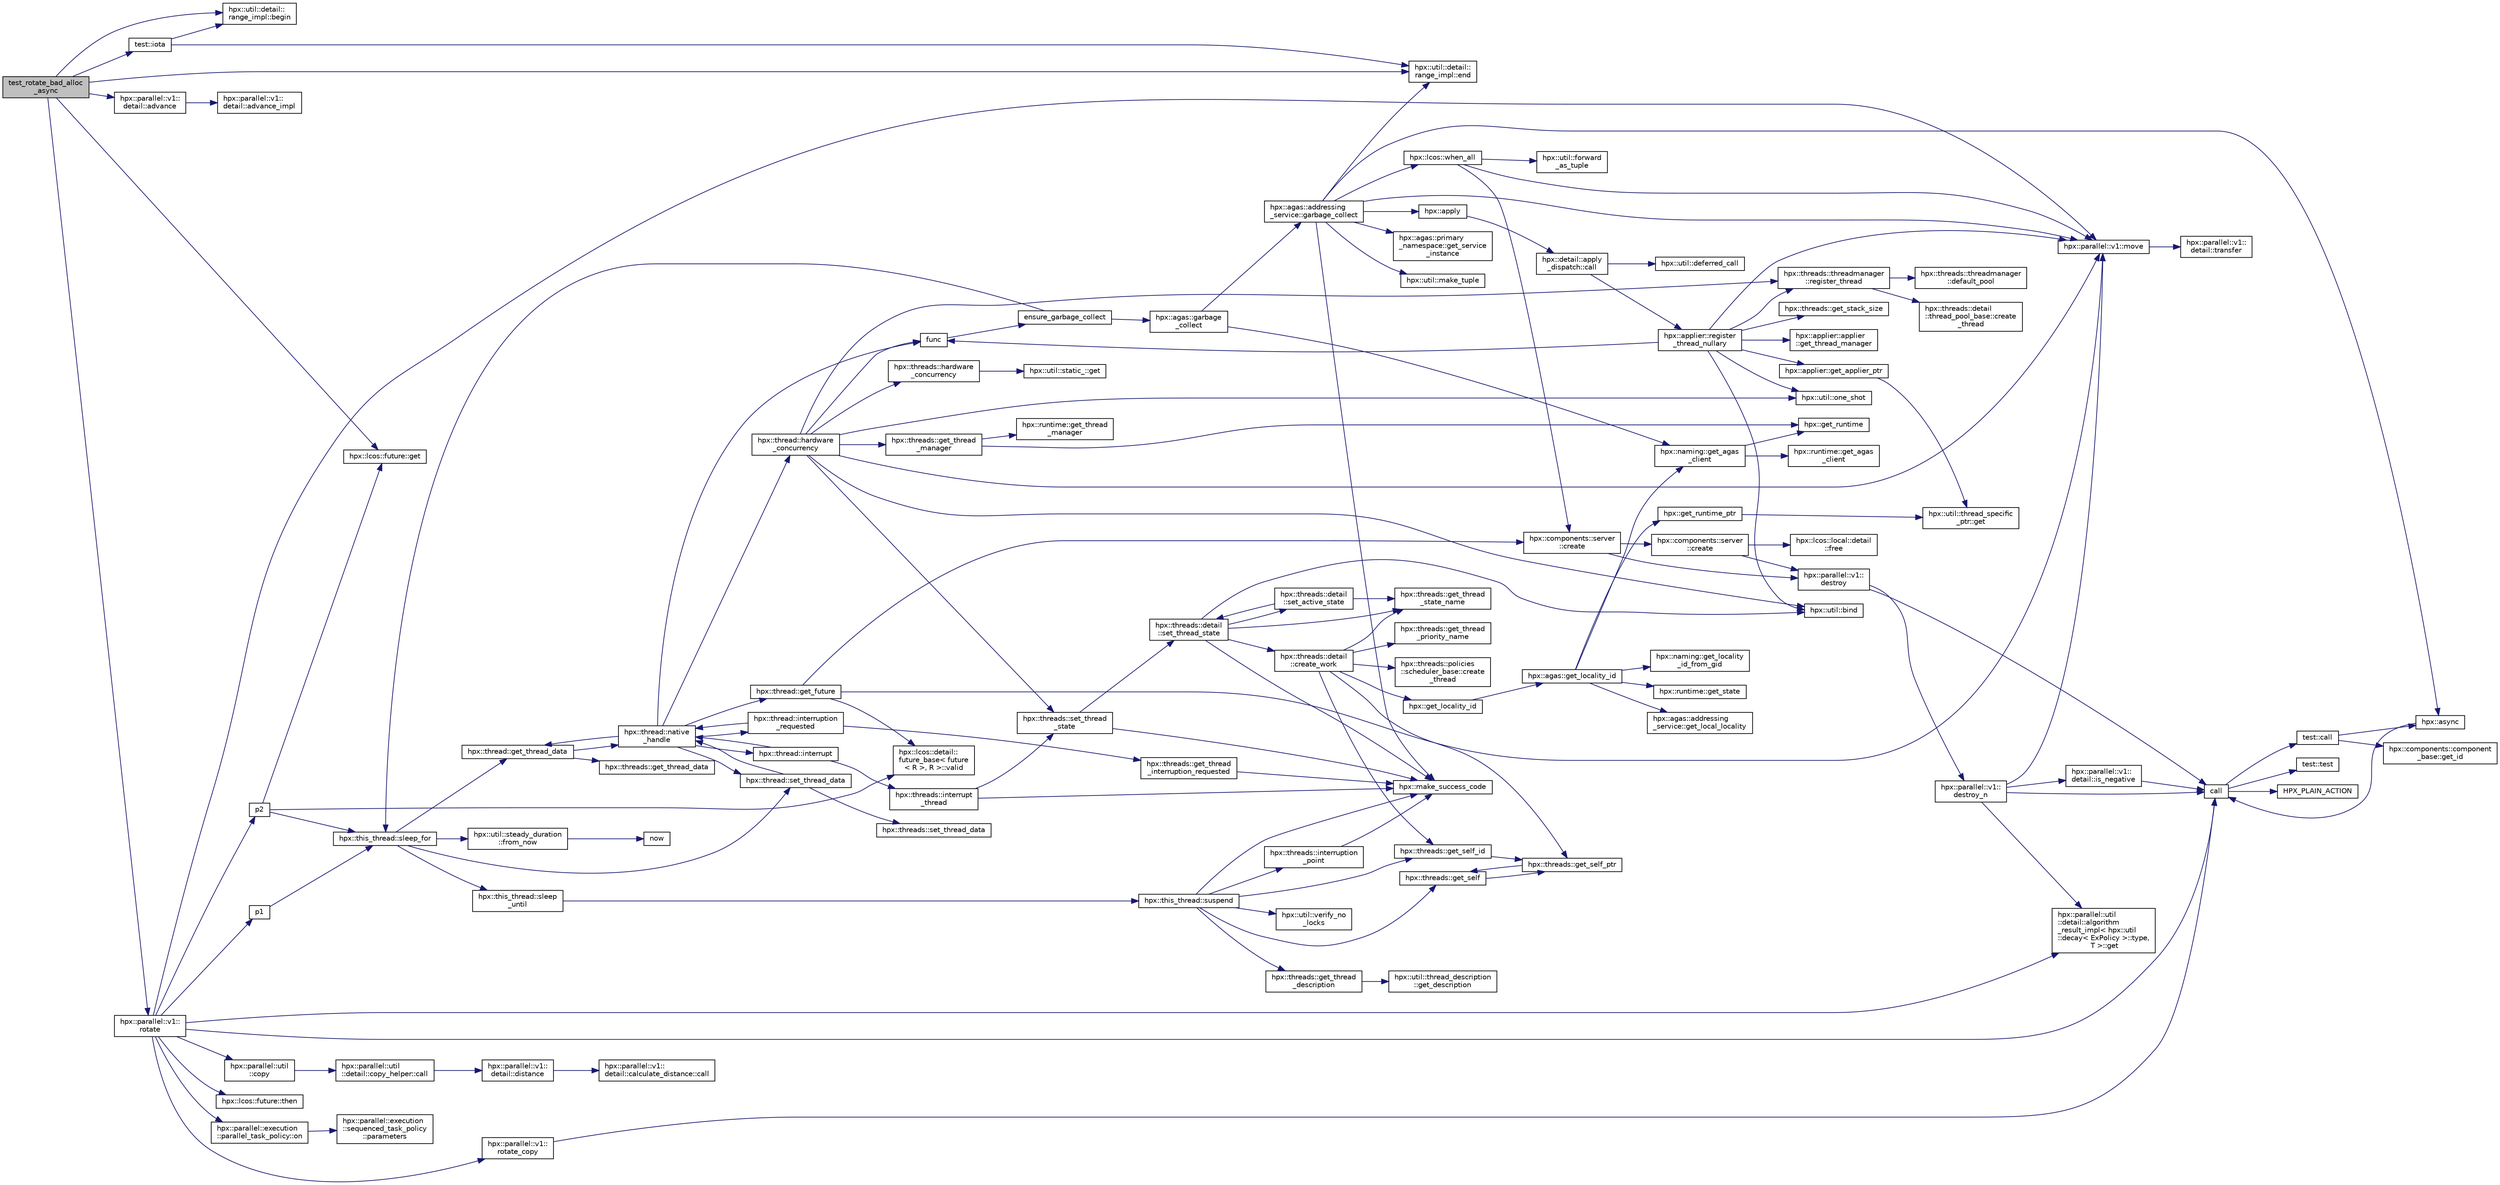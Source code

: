 digraph "test_rotate_bad_alloc_async"
{
  edge [fontname="Helvetica",fontsize="10",labelfontname="Helvetica",labelfontsize="10"];
  node [fontname="Helvetica",fontsize="10",shape=record];
  rankdir="LR";
  Node633 [label="test_rotate_bad_alloc\l_async",height=0.2,width=0.4,color="black", fillcolor="grey75", style="filled", fontcolor="black"];
  Node633 -> Node634 [color="midnightblue",fontsize="10",style="solid",fontname="Helvetica"];
  Node634 [label="test::iota",height=0.2,width=0.4,color="black", fillcolor="white", style="filled",URL="$df/d04/namespacetest.html#abdbbc37e6fb67287495e853a554c493a"];
  Node634 -> Node635 [color="midnightblue",fontsize="10",style="solid",fontname="Helvetica"];
  Node635 [label="hpx::util::detail::\lrange_impl::begin",height=0.2,width=0.4,color="black", fillcolor="white", style="filled",URL="$d4/d4a/namespacehpx_1_1util_1_1detail_1_1range__impl.html#a31e165df2b865cdd961f35ce938db41a"];
  Node634 -> Node636 [color="midnightblue",fontsize="10",style="solid",fontname="Helvetica"];
  Node636 [label="hpx::util::detail::\lrange_impl::end",height=0.2,width=0.4,color="black", fillcolor="white", style="filled",URL="$d4/d4a/namespacehpx_1_1util_1_1detail_1_1range__impl.html#afb2ea48b0902f52ee4d8b764807b4316"];
  Node633 -> Node635 [color="midnightblue",fontsize="10",style="solid",fontname="Helvetica"];
  Node633 -> Node636 [color="midnightblue",fontsize="10",style="solid",fontname="Helvetica"];
  Node633 -> Node637 [color="midnightblue",fontsize="10",style="solid",fontname="Helvetica"];
  Node637 [label="hpx::parallel::v1::\ldetail::advance",height=0.2,width=0.4,color="black", fillcolor="white", style="filled",URL="$d2/ddd/namespacehpx_1_1parallel_1_1v1_1_1detail.html#ad9fca7bce7b3e3c32302967ffc1fb4a4"];
  Node637 -> Node638 [color="midnightblue",fontsize="10",style="solid",fontname="Helvetica"];
  Node638 [label="hpx::parallel::v1::\ldetail::advance_impl",height=0.2,width=0.4,color="black", fillcolor="white", style="filled",URL="$d2/ddd/namespacehpx_1_1parallel_1_1v1_1_1detail.html#ad4fa62ca115927187e4063b65ee5f317"];
  Node633 -> Node639 [color="midnightblue",fontsize="10",style="solid",fontname="Helvetica"];
  Node639 [label="hpx::parallel::v1::\lrotate",height=0.2,width=0.4,color="black", fillcolor="white", style="filled",URL="$db/db9/namespacehpx_1_1parallel_1_1v1.html#a1186b3f6aa7198ada6c81f987e08f85b"];
  Node639 -> Node640 [color="midnightblue",fontsize="10",style="solid",fontname="Helvetica"];
  Node640 [label="call",height=0.2,width=0.4,color="black", fillcolor="white", style="filled",URL="$d2/d67/promise__1620_8cpp.html#a58357f0b82bc761e1d0b9091ed563a70"];
  Node640 -> Node641 [color="midnightblue",fontsize="10",style="solid",fontname="Helvetica"];
  Node641 [label="test::test",height=0.2,width=0.4,color="black", fillcolor="white", style="filled",URL="$d8/d89/structtest.html#ab42d5ece712d716b04cb3f686f297a26"];
  Node640 -> Node642 [color="midnightblue",fontsize="10",style="solid",fontname="Helvetica"];
  Node642 [label="HPX_PLAIN_ACTION",height=0.2,width=0.4,color="black", fillcolor="white", style="filled",URL="$d2/d67/promise__1620_8cpp.html#ab96aab827a4b1fcaf66cfe0ba83fef23"];
  Node640 -> Node643 [color="midnightblue",fontsize="10",style="solid",fontname="Helvetica"];
  Node643 [label="test::call",height=0.2,width=0.4,color="black", fillcolor="white", style="filled",URL="$d8/d89/structtest.html#aeb29e7ed6518b9426ccf1344c52620ae"];
  Node643 -> Node644 [color="midnightblue",fontsize="10",style="solid",fontname="Helvetica"];
  Node644 [label="hpx::async",height=0.2,width=0.4,color="black", fillcolor="white", style="filled",URL="$d8/d83/namespacehpx.html#acb7d8e37b73b823956ce144f9a57eaa4"];
  Node644 -> Node640 [color="midnightblue",fontsize="10",style="solid",fontname="Helvetica"];
  Node643 -> Node645 [color="midnightblue",fontsize="10",style="solid",fontname="Helvetica"];
  Node645 [label="hpx::components::component\l_base::get_id",height=0.2,width=0.4,color="black", fillcolor="white", style="filled",URL="$d2/de6/classhpx_1_1components_1_1component__base.html#a4c8fd93514039bdf01c48d66d82b19cd"];
  Node639 -> Node646 [color="midnightblue",fontsize="10",style="solid",fontname="Helvetica"];
  Node646 [label="p1",height=0.2,width=0.4,color="black", fillcolor="white", style="filled",URL="$df/da5/future__then_8cpp.html#a8978a24b044bacf963e33824a4c1ac98"];
  Node646 -> Node647 [color="midnightblue",fontsize="10",style="solid",fontname="Helvetica"];
  Node647 [label="hpx::this_thread::sleep_for",height=0.2,width=0.4,color="black", fillcolor="white", style="filled",URL="$d9/d52/namespacehpx_1_1this__thread.html#afc042a5a5fa52eef2d1d177a343435cf"];
  Node647 -> Node648 [color="midnightblue",fontsize="10",style="solid",fontname="Helvetica"];
  Node648 [label="hpx::this_thread::sleep\l_until",height=0.2,width=0.4,color="black", fillcolor="white", style="filled",URL="$d9/d52/namespacehpx_1_1this__thread.html#ae12a853980115b23ff0ab8ca06622658"];
  Node648 -> Node649 [color="midnightblue",fontsize="10",style="solid",fontname="Helvetica"];
  Node649 [label="hpx::this_thread::suspend",height=0.2,width=0.4,color="black", fillcolor="white", style="filled",URL="$d9/d52/namespacehpx_1_1this__thread.html#aca220026fb3014c0881d129fe31c0073"];
  Node649 -> Node650 [color="midnightblue",fontsize="10",style="solid",fontname="Helvetica"];
  Node650 [label="hpx::threads::get_self",height=0.2,width=0.4,color="black", fillcolor="white", style="filled",URL="$d7/d28/namespacehpx_1_1threads.html#a07daf4d6d29233f20d66d41ab7b5b8e8"];
  Node650 -> Node651 [color="midnightblue",fontsize="10",style="solid",fontname="Helvetica"];
  Node651 [label="hpx::threads::get_self_ptr",height=0.2,width=0.4,color="black", fillcolor="white", style="filled",URL="$d7/d28/namespacehpx_1_1threads.html#a22877ae347ad884cde3a51397dad6c53"];
  Node651 -> Node650 [color="midnightblue",fontsize="10",style="solid",fontname="Helvetica"];
  Node649 -> Node652 [color="midnightblue",fontsize="10",style="solid",fontname="Helvetica"];
  Node652 [label="hpx::threads::get_self_id",height=0.2,width=0.4,color="black", fillcolor="white", style="filled",URL="$d7/d28/namespacehpx_1_1threads.html#afafe0f900b9fac3d4ed3c747625c1cfe"];
  Node652 -> Node651 [color="midnightblue",fontsize="10",style="solid",fontname="Helvetica"];
  Node649 -> Node653 [color="midnightblue",fontsize="10",style="solid",fontname="Helvetica"];
  Node653 [label="hpx::threads::interruption\l_point",height=0.2,width=0.4,color="black", fillcolor="white", style="filled",URL="$d7/d28/namespacehpx_1_1threads.html#ada6ec56a12b050707311d8c628089059"];
  Node653 -> Node654 [color="midnightblue",fontsize="10",style="solid",fontname="Helvetica"];
  Node654 [label="hpx::make_success_code",height=0.2,width=0.4,color="black", fillcolor="white", style="filled",URL="$d8/d83/namespacehpx.html#a0e8512a8f49e2a6c8185061181419d8f",tooltip="Returns error_code(hpx::success, \"success\", mode). "];
  Node649 -> Node655 [color="midnightblue",fontsize="10",style="solid",fontname="Helvetica"];
  Node655 [label="hpx::util::verify_no\l_locks",height=0.2,width=0.4,color="black", fillcolor="white", style="filled",URL="$df/dad/namespacehpx_1_1util.html#ae0e1837ee6f09b79b26c2e788d2e9fc9"];
  Node649 -> Node656 [color="midnightblue",fontsize="10",style="solid",fontname="Helvetica"];
  Node656 [label="hpx::threads::get_thread\l_description",height=0.2,width=0.4,color="black", fillcolor="white", style="filled",URL="$d7/d28/namespacehpx_1_1threads.html#a42fc18a7a680f4e8bc633a4b4c956701"];
  Node656 -> Node657 [color="midnightblue",fontsize="10",style="solid",fontname="Helvetica"];
  Node657 [label="hpx::util::thread_description\l::get_description",height=0.2,width=0.4,color="black", fillcolor="white", style="filled",URL="$df/d9e/structhpx_1_1util_1_1thread__description.html#a8c834e14eca6eb228188022577f9f952"];
  Node649 -> Node654 [color="midnightblue",fontsize="10",style="solid",fontname="Helvetica"];
  Node647 -> Node658 [color="midnightblue",fontsize="10",style="solid",fontname="Helvetica"];
  Node658 [label="hpx::util::steady_duration\l::from_now",height=0.2,width=0.4,color="black", fillcolor="white", style="filled",URL="$d9/d4f/classhpx_1_1util_1_1steady__duration.html#a0132206d767cd0f7395507b40111a153"];
  Node658 -> Node659 [color="midnightblue",fontsize="10",style="solid",fontname="Helvetica"];
  Node659 [label="now",height=0.2,width=0.4,color="black", fillcolor="white", style="filled",URL="$de/db3/1d__stencil__1__omp_8cpp.html#a89e9667753dccfac455bd37a7a3a7b16"];
  Node647 -> Node660 [color="midnightblue",fontsize="10",style="solid",fontname="Helvetica"];
  Node660 [label="hpx::thread::get_thread_data",height=0.2,width=0.4,color="black", fillcolor="white", style="filled",URL="$de/d9b/classhpx_1_1thread.html#a4535ef82cec3b953d2c941d20e3e3904"];
  Node660 -> Node661 [color="midnightblue",fontsize="10",style="solid",fontname="Helvetica"];
  Node661 [label="hpx::threads::get_thread_data",height=0.2,width=0.4,color="black", fillcolor="white", style="filled",URL="$d7/d28/namespacehpx_1_1threads.html#a8737931ff6303807225f735b2b384ae4"];
  Node660 -> Node662 [color="midnightblue",fontsize="10",style="solid",fontname="Helvetica"];
  Node662 [label="hpx::thread::native\l_handle",height=0.2,width=0.4,color="black", fillcolor="white", style="filled",URL="$de/d9b/classhpx_1_1thread.html#acf48190d264ab64c1c4ec99d0b421b5a"];
  Node662 -> Node663 [color="midnightblue",fontsize="10",style="solid",fontname="Helvetica"];
  Node663 [label="hpx::thread::hardware\l_concurrency",height=0.2,width=0.4,color="black", fillcolor="white", style="filled",URL="$de/d9b/classhpx_1_1thread.html#a8e4fff210e02485ba493bc3a2a956c03"];
  Node663 -> Node664 [color="midnightblue",fontsize="10",style="solid",fontname="Helvetica"];
  Node664 [label="hpx::threads::hardware\l_concurrency",height=0.2,width=0.4,color="black", fillcolor="white", style="filled",URL="$d7/d28/namespacehpx_1_1threads.html#aa8752a235478d2ad7b5ac467b63ab527"];
  Node664 -> Node665 [color="midnightblue",fontsize="10",style="solid",fontname="Helvetica"];
  Node665 [label="hpx::util::static_::get",height=0.2,width=0.4,color="black", fillcolor="white", style="filled",URL="$d3/dbb/structhpx_1_1util_1_1static__.html#a2967c633948a3bf17a3b5405ef5a8318"];
  Node663 -> Node666 [color="midnightblue",fontsize="10",style="solid",fontname="Helvetica"];
  Node666 [label="func",height=0.2,width=0.4,color="black", fillcolor="white", style="filled",URL="$d8/dfd/id__type__ref__counting__1032_8cpp.html#ab811b86ea5107ffb3351fcaa29d2c652"];
  Node666 -> Node667 [color="midnightblue",fontsize="10",style="solid",fontname="Helvetica"];
  Node667 [label="ensure_garbage_collect",height=0.2,width=0.4,color="black", fillcolor="white", style="filled",URL="$d8/dfd/id__type__ref__counting__1032_8cpp.html#a5264b94bf7c262ac0e521fb290d476d5"];
  Node667 -> Node647 [color="midnightblue",fontsize="10",style="solid",fontname="Helvetica"];
  Node667 -> Node668 [color="midnightblue",fontsize="10",style="solid",fontname="Helvetica"];
  Node668 [label="hpx::agas::garbage\l_collect",height=0.2,width=0.4,color="black", fillcolor="white", style="filled",URL="$dc/d54/namespacehpx_1_1agas.html#a951337adc4f9bd6df00a50737468e911"];
  Node668 -> Node669 [color="midnightblue",fontsize="10",style="solid",fontname="Helvetica"];
  Node669 [label="hpx::naming::get_agas\l_client",height=0.2,width=0.4,color="black", fillcolor="white", style="filled",URL="$d4/dc9/namespacehpx_1_1naming.html#a0408fffd5d34b620712a801b0ae3b032"];
  Node669 -> Node670 [color="midnightblue",fontsize="10",style="solid",fontname="Helvetica"];
  Node670 [label="hpx::get_runtime",height=0.2,width=0.4,color="black", fillcolor="white", style="filled",URL="$d8/d83/namespacehpx.html#aef902cc6c7dd3b9fbadf34d1e850a070"];
  Node669 -> Node671 [color="midnightblue",fontsize="10",style="solid",fontname="Helvetica"];
  Node671 [label="hpx::runtime::get_agas\l_client",height=0.2,width=0.4,color="black", fillcolor="white", style="filled",URL="$d0/d7b/classhpx_1_1runtime.html#aeb5dddd30d6b9861669af8ad44d1a96a"];
  Node668 -> Node672 [color="midnightblue",fontsize="10",style="solid",fontname="Helvetica"];
  Node672 [label="hpx::agas::addressing\l_service::garbage_collect",height=0.2,width=0.4,color="black", fillcolor="white", style="filled",URL="$db/d58/structhpx_1_1agas_1_1addressing__service.html#a87dcae0eacf6e62d5103ebf516d86f63"];
  Node672 -> Node654 [color="midnightblue",fontsize="10",style="solid",fontname="Helvetica"];
  Node672 -> Node673 [color="midnightblue",fontsize="10",style="solid",fontname="Helvetica"];
  Node673 [label="hpx::agas::primary\l_namespace::get_service\l_instance",height=0.2,width=0.4,color="black", fillcolor="white", style="filled",URL="$d1/d43/structhpx_1_1agas_1_1primary__namespace.html#a7630ff0f30ff8c23b13b4672c5350e2e"];
  Node672 -> Node674 [color="midnightblue",fontsize="10",style="solid",fontname="Helvetica"];
  Node674 [label="hpx::util::make_tuple",height=0.2,width=0.4,color="black", fillcolor="white", style="filled",URL="$df/dad/namespacehpx_1_1util.html#a06fa74211a987d208e013f400a9f5328"];
  Node672 -> Node636 [color="midnightblue",fontsize="10",style="solid",fontname="Helvetica"];
  Node672 -> Node675 [color="midnightblue",fontsize="10",style="solid",fontname="Helvetica"];
  Node675 [label="hpx::apply",height=0.2,width=0.4,color="black", fillcolor="white", style="filled",URL="$d8/d83/namespacehpx.html#aa87762f0db0731d385f3fdfdb25d59fc"];
  Node675 -> Node676 [color="midnightblue",fontsize="10",style="solid",fontname="Helvetica"];
  Node676 [label="hpx::detail::apply\l_dispatch::call",height=0.2,width=0.4,color="black", fillcolor="white", style="filled",URL="$db/de8/structhpx_1_1detail_1_1apply__dispatch.html#a0755fab16d281e74bcff0f8045be9459"];
  Node676 -> Node677 [color="midnightblue",fontsize="10",style="solid",fontname="Helvetica"];
  Node677 [label="hpx::applier::register\l_thread_nullary",height=0.2,width=0.4,color="black", fillcolor="white", style="filled",URL="$d8/dcb/namespacehpx_1_1applier.html#a401cd1145927e58d74d1eb52aaccd936"];
  Node677 -> Node678 [color="midnightblue",fontsize="10",style="solid",fontname="Helvetica"];
  Node678 [label="hpx::applier::get_applier_ptr",height=0.2,width=0.4,color="black", fillcolor="white", style="filled",URL="$d8/dcb/namespacehpx_1_1applier.html#a617483cf2b77ad3a0aa428ade7b35299"];
  Node678 -> Node679 [color="midnightblue",fontsize="10",style="solid",fontname="Helvetica"];
  Node679 [label="hpx::util::thread_specific\l_ptr::get",height=0.2,width=0.4,color="black", fillcolor="white", style="filled",URL="$d4/d4c/structhpx_1_1util_1_1thread__specific__ptr.html#a3b27d8520710478aa41d1f74206bdba9"];
  Node677 -> Node666 [color="midnightblue",fontsize="10",style="solid",fontname="Helvetica"];
  Node677 -> Node680 [color="midnightblue",fontsize="10",style="solid",fontname="Helvetica"];
  Node680 [label="hpx::util::bind",height=0.2,width=0.4,color="black", fillcolor="white", style="filled",URL="$df/dad/namespacehpx_1_1util.html#ad844caedf82a0173d6909d910c3e48c6"];
  Node677 -> Node681 [color="midnightblue",fontsize="10",style="solid",fontname="Helvetica"];
  Node681 [label="hpx::util::one_shot",height=0.2,width=0.4,color="black", fillcolor="white", style="filled",URL="$df/dad/namespacehpx_1_1util.html#a273e61be42a72415291e0ec0a4f28c7a"];
  Node677 -> Node682 [color="midnightblue",fontsize="10",style="solid",fontname="Helvetica"];
  Node682 [label="hpx::parallel::v1::move",height=0.2,width=0.4,color="black", fillcolor="white", style="filled",URL="$db/db9/namespacehpx_1_1parallel_1_1v1.html#aa7c4ede081ce786c9d1eb1adff495cfc"];
  Node682 -> Node683 [color="midnightblue",fontsize="10",style="solid",fontname="Helvetica"];
  Node683 [label="hpx::parallel::v1::\ldetail::transfer",height=0.2,width=0.4,color="black", fillcolor="white", style="filled",URL="$d2/ddd/namespacehpx_1_1parallel_1_1v1_1_1detail.html#ab1b56a05e1885ca7cc7ffa1804dd2f3c"];
  Node677 -> Node684 [color="midnightblue",fontsize="10",style="solid",fontname="Helvetica"];
  Node684 [label="hpx::threads::get_stack_size",height=0.2,width=0.4,color="black", fillcolor="white", style="filled",URL="$d7/d28/namespacehpx_1_1threads.html#af597241b3c2785150be206737ca04aa6",tooltip="The get_stack_size function is part of the thread related API. It. "];
  Node677 -> Node685 [color="midnightblue",fontsize="10",style="solid",fontname="Helvetica"];
  Node685 [label="hpx::applier::applier\l::get_thread_manager",height=0.2,width=0.4,color="black", fillcolor="white", style="filled",URL="$da/dcb/classhpx_1_1applier_1_1applier.html#acc36d583973701e573be39da97bba866",tooltip="Access the thread-manager instance associated with this applier. "];
  Node677 -> Node686 [color="midnightblue",fontsize="10",style="solid",fontname="Helvetica"];
  Node686 [label="hpx::threads::threadmanager\l::register_thread",height=0.2,width=0.4,color="black", fillcolor="white", style="filled",URL="$d5/daa/classhpx_1_1threads_1_1threadmanager.html#a7f79c7578e08a60ca45eb276ce8133d8"];
  Node686 -> Node687 [color="midnightblue",fontsize="10",style="solid",fontname="Helvetica"];
  Node687 [label="hpx::threads::threadmanager\l::default_pool",height=0.2,width=0.4,color="black", fillcolor="white", style="filled",URL="$d5/daa/classhpx_1_1threads_1_1threadmanager.html#a851f067d03b5dd1c5e6a9a6a841e05df"];
  Node686 -> Node688 [color="midnightblue",fontsize="10",style="solid",fontname="Helvetica"];
  Node688 [label="hpx::threads::detail\l::thread_pool_base::create\l_thread",height=0.2,width=0.4,color="black", fillcolor="white", style="filled",URL="$de/dae/classhpx_1_1threads_1_1detail_1_1thread__pool__base.html#ad35d3779eef6f4528e62a26d71b34b34"];
  Node676 -> Node689 [color="midnightblue",fontsize="10",style="solid",fontname="Helvetica"];
  Node689 [label="hpx::util::deferred_call",height=0.2,width=0.4,color="black", fillcolor="white", style="filled",URL="$df/dad/namespacehpx_1_1util.html#acdded623c658a7a3436f7e76bc9d881c"];
  Node672 -> Node682 [color="midnightblue",fontsize="10",style="solid",fontname="Helvetica"];
  Node672 -> Node644 [color="midnightblue",fontsize="10",style="solid",fontname="Helvetica"];
  Node672 -> Node690 [color="midnightblue",fontsize="10",style="solid",fontname="Helvetica"];
  Node690 [label="hpx::lcos::when_all",height=0.2,width=0.4,color="black", fillcolor="white", style="filled",URL="$d2/dc9/namespacehpx_1_1lcos.html#a1a6fb024d8690923fb185d5aee204d54"];
  Node690 -> Node691 [color="midnightblue",fontsize="10",style="solid",fontname="Helvetica"];
  Node691 [label="hpx::util::forward\l_as_tuple",height=0.2,width=0.4,color="black", fillcolor="white", style="filled",URL="$df/dad/namespacehpx_1_1util.html#ab7c31e3f24c3302a4f67b6735a6fa597"];
  Node690 -> Node682 [color="midnightblue",fontsize="10",style="solid",fontname="Helvetica"];
  Node690 -> Node692 [color="midnightblue",fontsize="10",style="solid",fontname="Helvetica"];
  Node692 [label="hpx::components::server\l::create",height=0.2,width=0.4,color="black", fillcolor="white", style="filled",URL="$d2/da2/namespacehpx_1_1components_1_1server.html#ac776c89f3d68ceb910e8cee9fa937ab4",tooltip="Create arrays of components using their default constructor. "];
  Node692 -> Node693 [color="midnightblue",fontsize="10",style="solid",fontname="Helvetica"];
  Node693 [label="hpx::components::server\l::create",height=0.2,width=0.4,color="black", fillcolor="white", style="filled",URL="$d2/da2/namespacehpx_1_1components_1_1server.html#a77d26de181c97b444565e230577981bd"];
  Node693 -> Node694 [color="midnightblue",fontsize="10",style="solid",fontname="Helvetica"];
  Node694 [label="hpx::lcos::local::detail\l::free",height=0.2,width=0.4,color="black", fillcolor="white", style="filled",URL="$d4/dcb/namespacehpx_1_1lcos_1_1local_1_1detail.html#a55a940f019734e9bb045dc123cd80e48"];
  Node693 -> Node695 [color="midnightblue",fontsize="10",style="solid",fontname="Helvetica"];
  Node695 [label="hpx::parallel::v1::\ldestroy",height=0.2,width=0.4,color="black", fillcolor="white", style="filled",URL="$db/db9/namespacehpx_1_1parallel_1_1v1.html#acf303558375048e8a7cc9a2c2e09477f"];
  Node695 -> Node640 [color="midnightblue",fontsize="10",style="solid",fontname="Helvetica"];
  Node695 -> Node696 [color="midnightblue",fontsize="10",style="solid",fontname="Helvetica"];
  Node696 [label="hpx::parallel::v1::\ldestroy_n",height=0.2,width=0.4,color="black", fillcolor="white", style="filled",URL="$db/db9/namespacehpx_1_1parallel_1_1v1.html#a71d0691132a300690163f5636bcd5bd3"];
  Node696 -> Node697 [color="midnightblue",fontsize="10",style="solid",fontname="Helvetica"];
  Node697 [label="hpx::parallel::v1::\ldetail::is_negative",height=0.2,width=0.4,color="black", fillcolor="white", style="filled",URL="$d2/ddd/namespacehpx_1_1parallel_1_1v1_1_1detail.html#adf2e40fc4b20ad0fd442ee3118a4d527"];
  Node697 -> Node640 [color="midnightblue",fontsize="10",style="solid",fontname="Helvetica"];
  Node696 -> Node698 [color="midnightblue",fontsize="10",style="solid",fontname="Helvetica"];
  Node698 [label="hpx::parallel::util\l::detail::algorithm\l_result_impl\< hpx::util\l::decay\< ExPolicy \>::type,\l T \>::get",height=0.2,width=0.4,color="black", fillcolor="white", style="filled",URL="$d2/d42/structhpx_1_1parallel_1_1util_1_1detail_1_1algorithm__result__impl.html#ab5b051e8ec74eff5e0e62fd63f5d377e"];
  Node696 -> Node682 [color="midnightblue",fontsize="10",style="solid",fontname="Helvetica"];
  Node696 -> Node640 [color="midnightblue",fontsize="10",style="solid",fontname="Helvetica"];
  Node692 -> Node695 [color="midnightblue",fontsize="10",style="solid",fontname="Helvetica"];
  Node663 -> Node680 [color="midnightblue",fontsize="10",style="solid",fontname="Helvetica"];
  Node663 -> Node681 [color="midnightblue",fontsize="10",style="solid",fontname="Helvetica"];
  Node663 -> Node682 [color="midnightblue",fontsize="10",style="solid",fontname="Helvetica"];
  Node663 -> Node699 [color="midnightblue",fontsize="10",style="solid",fontname="Helvetica"];
  Node699 [label="hpx::threads::get_thread\l_manager",height=0.2,width=0.4,color="black", fillcolor="white", style="filled",URL="$d7/d28/namespacehpx_1_1threads.html#a076973c3a53beadde7d967e22c4f6cce"];
  Node699 -> Node670 [color="midnightblue",fontsize="10",style="solid",fontname="Helvetica"];
  Node699 -> Node700 [color="midnightblue",fontsize="10",style="solid",fontname="Helvetica"];
  Node700 [label="hpx::runtime::get_thread\l_manager",height=0.2,width=0.4,color="black", fillcolor="white", style="filled",URL="$d0/d7b/classhpx_1_1runtime.html#a865b12d57fcd44a8d3dda3e35414f563"];
  Node663 -> Node686 [color="midnightblue",fontsize="10",style="solid",fontname="Helvetica"];
  Node663 -> Node701 [color="midnightblue",fontsize="10",style="solid",fontname="Helvetica"];
  Node701 [label="hpx::threads::set_thread\l_state",height=0.2,width=0.4,color="black", fillcolor="white", style="filled",URL="$d7/d28/namespacehpx_1_1threads.html#ac0690ad16ad778bcc79dcd727cc33025",tooltip="Set the thread state of the thread referenced by the thread_id id. "];
  Node701 -> Node654 [color="midnightblue",fontsize="10",style="solid",fontname="Helvetica"];
  Node701 -> Node702 [color="midnightblue",fontsize="10",style="solid",fontname="Helvetica"];
  Node702 [label="hpx::threads::detail\l::set_thread_state",height=0.2,width=0.4,color="black", fillcolor="white", style="filled",URL="$d2/dd1/namespacehpx_1_1threads_1_1detail.html#af85ddc854c4a149bf1738eb1b111b9ab"];
  Node702 -> Node703 [color="midnightblue",fontsize="10",style="solid",fontname="Helvetica"];
  Node703 [label="hpx::threads::get_thread\l_state_name",height=0.2,width=0.4,color="black", fillcolor="white", style="filled",URL="$d7/d28/namespacehpx_1_1threads.html#a26f91ea8d2195f165c033241c5cd11db"];
  Node702 -> Node654 [color="midnightblue",fontsize="10",style="solid",fontname="Helvetica"];
  Node702 -> Node680 [color="midnightblue",fontsize="10",style="solid",fontname="Helvetica"];
  Node702 -> Node704 [color="midnightblue",fontsize="10",style="solid",fontname="Helvetica"];
  Node704 [label="hpx::threads::detail\l::set_active_state",height=0.2,width=0.4,color="black", fillcolor="white", style="filled",URL="$d2/dd1/namespacehpx_1_1threads_1_1detail.html#a45884a5bf04ad66a4f259231a3947e76"];
  Node704 -> Node703 [color="midnightblue",fontsize="10",style="solid",fontname="Helvetica"];
  Node704 -> Node702 [color="midnightblue",fontsize="10",style="solid",fontname="Helvetica"];
  Node702 -> Node705 [color="midnightblue",fontsize="10",style="solid",fontname="Helvetica"];
  Node705 [label="hpx::threads::detail\l::create_work",height=0.2,width=0.4,color="black", fillcolor="white", style="filled",URL="$d2/dd1/namespacehpx_1_1threads_1_1detail.html#ae22384a3c1b1a1940032fad068fb54b1"];
  Node705 -> Node703 [color="midnightblue",fontsize="10",style="solid",fontname="Helvetica"];
  Node705 -> Node706 [color="midnightblue",fontsize="10",style="solid",fontname="Helvetica"];
  Node706 [label="hpx::threads::get_thread\l_priority_name",height=0.2,width=0.4,color="black", fillcolor="white", style="filled",URL="$d7/d28/namespacehpx_1_1threads.html#a9c6b2fec0c1cf5b06ff83ce756ca6d42"];
  Node705 -> Node651 [color="midnightblue",fontsize="10",style="solid",fontname="Helvetica"];
  Node705 -> Node652 [color="midnightblue",fontsize="10",style="solid",fontname="Helvetica"];
  Node705 -> Node707 [color="midnightblue",fontsize="10",style="solid",fontname="Helvetica"];
  Node707 [label="hpx::get_locality_id",height=0.2,width=0.4,color="black", fillcolor="white", style="filled",URL="$d8/d83/namespacehpx.html#a158d7c54a657bb364c1704033010697b",tooltip="Return the number of the locality this function is being called from. "];
  Node707 -> Node708 [color="midnightblue",fontsize="10",style="solid",fontname="Helvetica"];
  Node708 [label="hpx::agas::get_locality_id",height=0.2,width=0.4,color="black", fillcolor="white", style="filled",URL="$dc/d54/namespacehpx_1_1agas.html#a491cc2ddecdf0f1a9129900caa6a4d3e"];
  Node708 -> Node709 [color="midnightblue",fontsize="10",style="solid",fontname="Helvetica"];
  Node709 [label="hpx::get_runtime_ptr",height=0.2,width=0.4,color="black", fillcolor="white", style="filled",URL="$d8/d83/namespacehpx.html#af29daf2bb3e01b4d6495a1742b6cce64"];
  Node709 -> Node679 [color="midnightblue",fontsize="10",style="solid",fontname="Helvetica"];
  Node708 -> Node710 [color="midnightblue",fontsize="10",style="solid",fontname="Helvetica"];
  Node710 [label="hpx::runtime::get_state",height=0.2,width=0.4,color="black", fillcolor="white", style="filled",URL="$d0/d7b/classhpx_1_1runtime.html#ab405f80e060dac95d624520f38b0524c"];
  Node708 -> Node669 [color="midnightblue",fontsize="10",style="solid",fontname="Helvetica"];
  Node708 -> Node711 [color="midnightblue",fontsize="10",style="solid",fontname="Helvetica"];
  Node711 [label="hpx::agas::addressing\l_service::get_local_locality",height=0.2,width=0.4,color="black", fillcolor="white", style="filled",URL="$db/d58/structhpx_1_1agas_1_1addressing__service.html#ab52c19a37c2a7a006c6c15f90ad0539c"];
  Node708 -> Node712 [color="midnightblue",fontsize="10",style="solid",fontname="Helvetica"];
  Node712 [label="hpx::naming::get_locality\l_id_from_gid",height=0.2,width=0.4,color="black", fillcolor="white", style="filled",URL="$d4/dc9/namespacehpx_1_1naming.html#a7fd43037784560bd04fda9b49e33529f"];
  Node705 -> Node713 [color="midnightblue",fontsize="10",style="solid",fontname="Helvetica"];
  Node713 [label="hpx::threads::policies\l::scheduler_base::create\l_thread",height=0.2,width=0.4,color="black", fillcolor="white", style="filled",URL="$dd/d7e/structhpx_1_1threads_1_1policies_1_1scheduler__base.html#ad3b05cd7f363cc8e8410ce368c3794e0"];
  Node662 -> Node714 [color="midnightblue",fontsize="10",style="solid",fontname="Helvetica"];
  Node714 [label="hpx::thread::interrupt",height=0.2,width=0.4,color="black", fillcolor="white", style="filled",URL="$de/d9b/classhpx_1_1thread.html#ac34d0d033aa743c476a79dbc2e1a8a39"];
  Node714 -> Node715 [color="midnightblue",fontsize="10",style="solid",fontname="Helvetica"];
  Node715 [label="hpx::threads::interrupt\l_thread",height=0.2,width=0.4,color="black", fillcolor="white", style="filled",URL="$d7/d28/namespacehpx_1_1threads.html#a6bdda1a2aab61b9b13d274b5155d7e73"];
  Node715 -> Node654 [color="midnightblue",fontsize="10",style="solid",fontname="Helvetica"];
  Node715 -> Node701 [color="midnightblue",fontsize="10",style="solid",fontname="Helvetica"];
  Node714 -> Node662 [color="midnightblue",fontsize="10",style="solid",fontname="Helvetica"];
  Node662 -> Node716 [color="midnightblue",fontsize="10",style="solid",fontname="Helvetica"];
  Node716 [label="hpx::thread::interruption\l_requested",height=0.2,width=0.4,color="black", fillcolor="white", style="filled",URL="$de/d9b/classhpx_1_1thread.html#a33276bb4c20bbb0b1978944e18ef71b8"];
  Node716 -> Node717 [color="midnightblue",fontsize="10",style="solid",fontname="Helvetica"];
  Node717 [label="hpx::threads::get_thread\l_interruption_requested",height=0.2,width=0.4,color="black", fillcolor="white", style="filled",URL="$d7/d28/namespacehpx_1_1threads.html#ae64a7fdb8b5c8bac7be0c8282672a03b"];
  Node717 -> Node654 [color="midnightblue",fontsize="10",style="solid",fontname="Helvetica"];
  Node716 -> Node662 [color="midnightblue",fontsize="10",style="solid",fontname="Helvetica"];
  Node662 -> Node718 [color="midnightblue",fontsize="10",style="solid",fontname="Helvetica"];
  Node718 [label="hpx::thread::get_future",height=0.2,width=0.4,color="black", fillcolor="white", style="filled",URL="$de/d9b/classhpx_1_1thread.html#a87fdb0d8da826366fc190ed224900a64"];
  Node718 -> Node719 [color="midnightblue",fontsize="10",style="solid",fontname="Helvetica"];
  Node719 [label="hpx::lcos::detail::\lfuture_base\< future\l\< R \>, R \>::valid",height=0.2,width=0.4,color="black", fillcolor="white", style="filled",URL="$d5/dd7/classhpx_1_1lcos_1_1detail_1_1future__base.html#aaf7beb7374815614363033bd96573e75"];
  Node718 -> Node692 [color="midnightblue",fontsize="10",style="solid",fontname="Helvetica"];
  Node718 -> Node682 [color="midnightblue",fontsize="10",style="solid",fontname="Helvetica"];
  Node662 -> Node660 [color="midnightblue",fontsize="10",style="solid",fontname="Helvetica"];
  Node662 -> Node720 [color="midnightblue",fontsize="10",style="solid",fontname="Helvetica"];
  Node720 [label="hpx::thread::set_thread_data",height=0.2,width=0.4,color="black", fillcolor="white", style="filled",URL="$de/d9b/classhpx_1_1thread.html#a7317a3cf5251f3b33c990449570d4cea"];
  Node720 -> Node721 [color="midnightblue",fontsize="10",style="solid",fontname="Helvetica"];
  Node721 [label="hpx::threads::set_thread_data",height=0.2,width=0.4,color="black", fillcolor="white", style="filled",URL="$d7/d28/namespacehpx_1_1threads.html#a00a625acc149fce3ae38e4340454acf7"];
  Node720 -> Node662 [color="midnightblue",fontsize="10",style="solid",fontname="Helvetica"];
  Node662 -> Node666 [color="midnightblue",fontsize="10",style="solid",fontname="Helvetica"];
  Node647 -> Node720 [color="midnightblue",fontsize="10",style="solid",fontname="Helvetica"];
  Node639 -> Node722 [color="midnightblue",fontsize="10",style="solid",fontname="Helvetica"];
  Node722 [label="hpx::parallel::util\l::copy",height=0.2,width=0.4,color="black", fillcolor="white", style="filled",URL="$df/dc6/namespacehpx_1_1parallel_1_1util.html#a3c9a6e04890282cd683a3f8449a11d1d"];
  Node722 -> Node723 [color="midnightblue",fontsize="10",style="solid",fontname="Helvetica"];
  Node723 [label="hpx::parallel::util\l::detail::copy_helper::call",height=0.2,width=0.4,color="black", fillcolor="white", style="filled",URL="$db/d59/structhpx_1_1parallel_1_1util_1_1detail_1_1copy__helper.html#ac801832edc0b6a84595880bb4613cb60"];
  Node723 -> Node724 [color="midnightblue",fontsize="10",style="solid",fontname="Helvetica"];
  Node724 [label="hpx::parallel::v1::\ldetail::distance",height=0.2,width=0.4,color="black", fillcolor="white", style="filled",URL="$d2/ddd/namespacehpx_1_1parallel_1_1v1_1_1detail.html#a6bea3c6a5f470cad11f27ee6bab4a33f"];
  Node724 -> Node725 [color="midnightblue",fontsize="10",style="solid",fontname="Helvetica"];
  Node725 [label="hpx::parallel::v1::\ldetail::calculate_distance::call",height=0.2,width=0.4,color="black", fillcolor="white", style="filled",URL="$db/dfa/structhpx_1_1parallel_1_1v1_1_1detail_1_1calculate__distance.html#a950a6627830a7d019ac0e734b0a447bf"];
  Node639 -> Node726 [color="midnightblue",fontsize="10",style="solid",fontname="Helvetica"];
  Node726 [label="p2",height=0.2,width=0.4,color="black", fillcolor="white", style="filled",URL="$df/da5/future__then_8cpp.html#a0dabf50b87b0ab6126c07663b7c82650"];
  Node726 -> Node719 [color="midnightblue",fontsize="10",style="solid",fontname="Helvetica"];
  Node726 -> Node727 [color="midnightblue",fontsize="10",style="solid",fontname="Helvetica"];
  Node727 [label="hpx::lcos::future::get",height=0.2,width=0.4,color="black", fillcolor="white", style="filled",URL="$d0/d33/classhpx_1_1lcos_1_1future.html#a8c28269486d5620ac48af349f17bb41c"];
  Node726 -> Node647 [color="midnightblue",fontsize="10",style="solid",fontname="Helvetica"];
  Node639 -> Node682 [color="midnightblue",fontsize="10",style="solid",fontname="Helvetica"];
  Node639 -> Node728 [color="midnightblue",fontsize="10",style="solid",fontname="Helvetica"];
  Node728 [label="hpx::parallel::execution\l::parallel_task_policy::on",height=0.2,width=0.4,color="black", fillcolor="white", style="filled",URL="$da/d55/structhpx_1_1parallel_1_1execution_1_1parallel__task__policy.html#a0cb10e7de3382338815d253e4fec1171"];
  Node728 -> Node729 [color="midnightblue",fontsize="10",style="solid",fontname="Helvetica"];
  Node729 [label="hpx::parallel::execution\l::sequenced_task_policy\l::parameters",height=0.2,width=0.4,color="black", fillcolor="white", style="filled",URL="$d1/da8/structhpx_1_1parallel_1_1execution_1_1sequenced__task__policy.html#a9f94a35b705ff48867e24a1e3f527c08",tooltip="Return the associated executor parameters object. "];
  Node639 -> Node730 [color="midnightblue",fontsize="10",style="solid",fontname="Helvetica"];
  Node730 [label="hpx::lcos::future::then",height=0.2,width=0.4,color="black", fillcolor="white", style="filled",URL="$d0/d33/classhpx_1_1lcos_1_1future.html#a17045dee172c36e208b2cbd400fa8797"];
  Node639 -> Node731 [color="midnightblue",fontsize="10",style="solid",fontname="Helvetica"];
  Node731 [label="hpx::parallel::v1::\lrotate_copy",height=0.2,width=0.4,color="black", fillcolor="white", style="filled",URL="$db/db9/namespacehpx_1_1parallel_1_1v1.html#ab73994e7536357719010324cabbb6532"];
  Node731 -> Node640 [color="midnightblue",fontsize="10",style="solid",fontname="Helvetica"];
  Node639 -> Node698 [color="midnightblue",fontsize="10",style="solid",fontname="Helvetica"];
  Node633 -> Node727 [color="midnightblue",fontsize="10",style="solid",fontname="Helvetica"];
}
